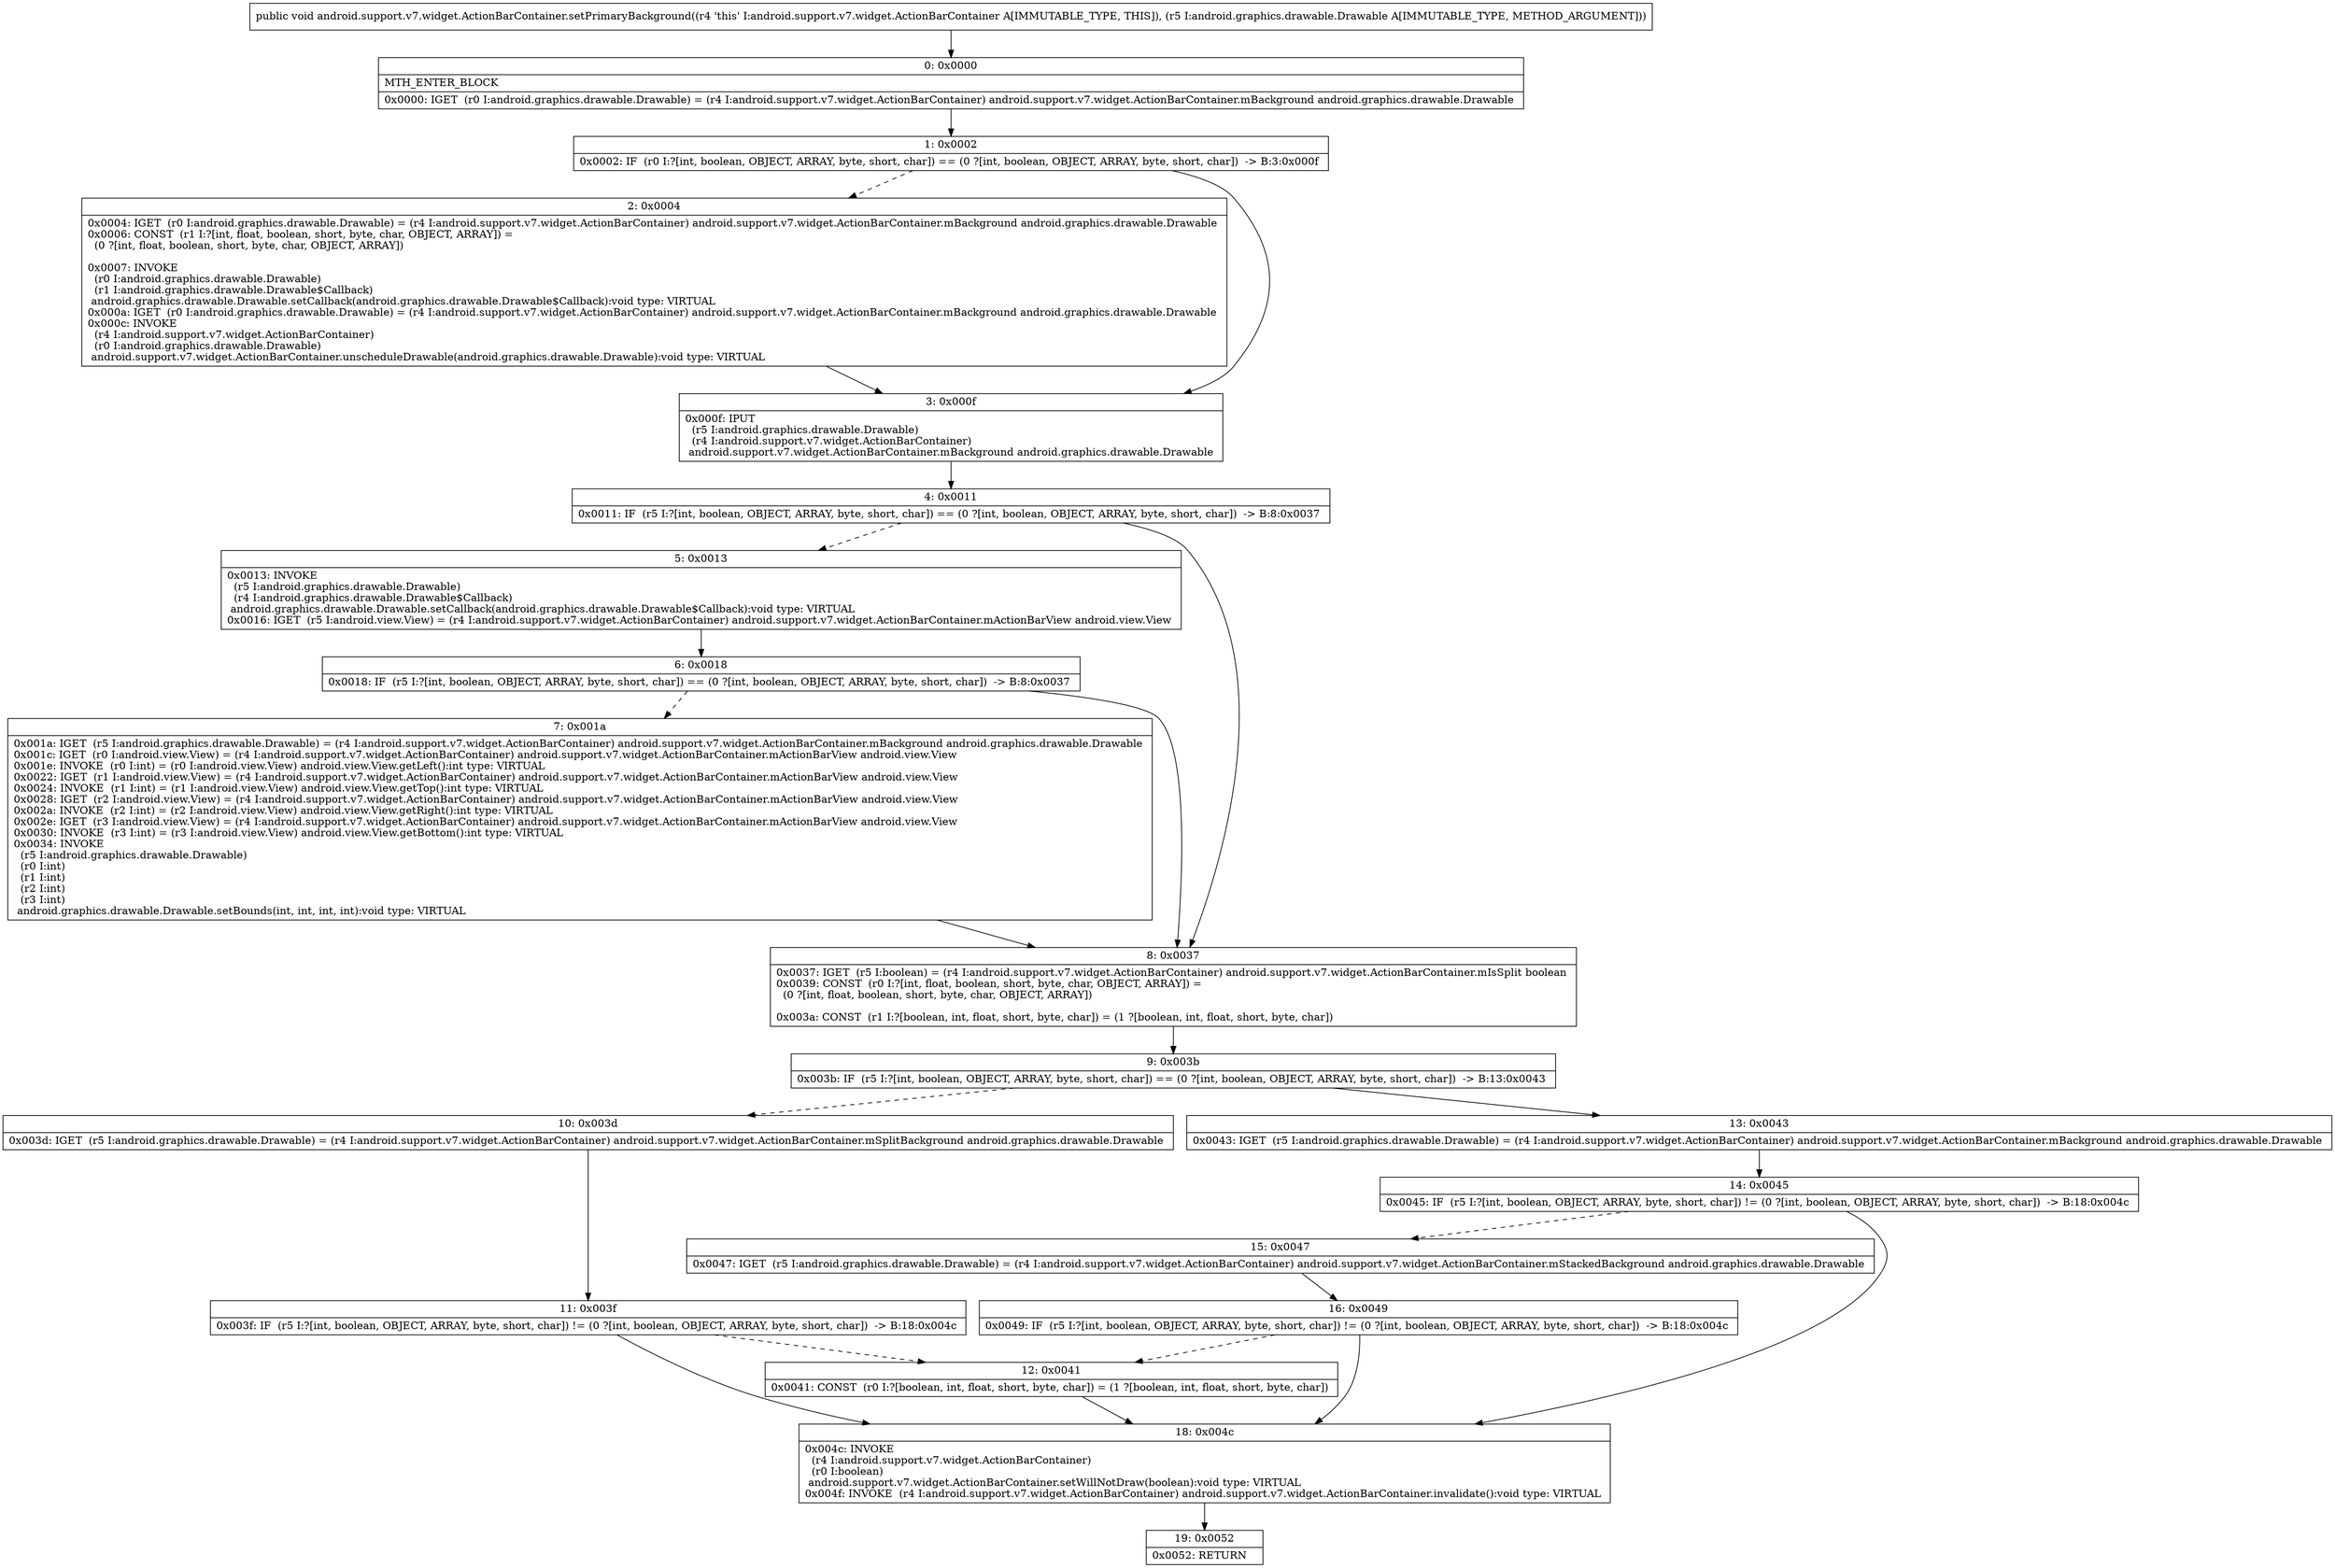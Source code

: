 digraph "CFG forandroid.support.v7.widget.ActionBarContainer.setPrimaryBackground(Landroid\/graphics\/drawable\/Drawable;)V" {
Node_0 [shape=record,label="{0\:\ 0x0000|MTH_ENTER_BLOCK\l|0x0000: IGET  (r0 I:android.graphics.drawable.Drawable) = (r4 I:android.support.v7.widget.ActionBarContainer) android.support.v7.widget.ActionBarContainer.mBackground android.graphics.drawable.Drawable \l}"];
Node_1 [shape=record,label="{1\:\ 0x0002|0x0002: IF  (r0 I:?[int, boolean, OBJECT, ARRAY, byte, short, char]) == (0 ?[int, boolean, OBJECT, ARRAY, byte, short, char])  \-\> B:3:0x000f \l}"];
Node_2 [shape=record,label="{2\:\ 0x0004|0x0004: IGET  (r0 I:android.graphics.drawable.Drawable) = (r4 I:android.support.v7.widget.ActionBarContainer) android.support.v7.widget.ActionBarContainer.mBackground android.graphics.drawable.Drawable \l0x0006: CONST  (r1 I:?[int, float, boolean, short, byte, char, OBJECT, ARRAY]) = \l  (0 ?[int, float, boolean, short, byte, char, OBJECT, ARRAY])\l \l0x0007: INVOKE  \l  (r0 I:android.graphics.drawable.Drawable)\l  (r1 I:android.graphics.drawable.Drawable$Callback)\l android.graphics.drawable.Drawable.setCallback(android.graphics.drawable.Drawable$Callback):void type: VIRTUAL \l0x000a: IGET  (r0 I:android.graphics.drawable.Drawable) = (r4 I:android.support.v7.widget.ActionBarContainer) android.support.v7.widget.ActionBarContainer.mBackground android.graphics.drawable.Drawable \l0x000c: INVOKE  \l  (r4 I:android.support.v7.widget.ActionBarContainer)\l  (r0 I:android.graphics.drawable.Drawable)\l android.support.v7.widget.ActionBarContainer.unscheduleDrawable(android.graphics.drawable.Drawable):void type: VIRTUAL \l}"];
Node_3 [shape=record,label="{3\:\ 0x000f|0x000f: IPUT  \l  (r5 I:android.graphics.drawable.Drawable)\l  (r4 I:android.support.v7.widget.ActionBarContainer)\l android.support.v7.widget.ActionBarContainer.mBackground android.graphics.drawable.Drawable \l}"];
Node_4 [shape=record,label="{4\:\ 0x0011|0x0011: IF  (r5 I:?[int, boolean, OBJECT, ARRAY, byte, short, char]) == (0 ?[int, boolean, OBJECT, ARRAY, byte, short, char])  \-\> B:8:0x0037 \l}"];
Node_5 [shape=record,label="{5\:\ 0x0013|0x0013: INVOKE  \l  (r5 I:android.graphics.drawable.Drawable)\l  (r4 I:android.graphics.drawable.Drawable$Callback)\l android.graphics.drawable.Drawable.setCallback(android.graphics.drawable.Drawable$Callback):void type: VIRTUAL \l0x0016: IGET  (r5 I:android.view.View) = (r4 I:android.support.v7.widget.ActionBarContainer) android.support.v7.widget.ActionBarContainer.mActionBarView android.view.View \l}"];
Node_6 [shape=record,label="{6\:\ 0x0018|0x0018: IF  (r5 I:?[int, boolean, OBJECT, ARRAY, byte, short, char]) == (0 ?[int, boolean, OBJECT, ARRAY, byte, short, char])  \-\> B:8:0x0037 \l}"];
Node_7 [shape=record,label="{7\:\ 0x001a|0x001a: IGET  (r5 I:android.graphics.drawable.Drawable) = (r4 I:android.support.v7.widget.ActionBarContainer) android.support.v7.widget.ActionBarContainer.mBackground android.graphics.drawable.Drawable \l0x001c: IGET  (r0 I:android.view.View) = (r4 I:android.support.v7.widget.ActionBarContainer) android.support.v7.widget.ActionBarContainer.mActionBarView android.view.View \l0x001e: INVOKE  (r0 I:int) = (r0 I:android.view.View) android.view.View.getLeft():int type: VIRTUAL \l0x0022: IGET  (r1 I:android.view.View) = (r4 I:android.support.v7.widget.ActionBarContainer) android.support.v7.widget.ActionBarContainer.mActionBarView android.view.View \l0x0024: INVOKE  (r1 I:int) = (r1 I:android.view.View) android.view.View.getTop():int type: VIRTUAL \l0x0028: IGET  (r2 I:android.view.View) = (r4 I:android.support.v7.widget.ActionBarContainer) android.support.v7.widget.ActionBarContainer.mActionBarView android.view.View \l0x002a: INVOKE  (r2 I:int) = (r2 I:android.view.View) android.view.View.getRight():int type: VIRTUAL \l0x002e: IGET  (r3 I:android.view.View) = (r4 I:android.support.v7.widget.ActionBarContainer) android.support.v7.widget.ActionBarContainer.mActionBarView android.view.View \l0x0030: INVOKE  (r3 I:int) = (r3 I:android.view.View) android.view.View.getBottom():int type: VIRTUAL \l0x0034: INVOKE  \l  (r5 I:android.graphics.drawable.Drawable)\l  (r0 I:int)\l  (r1 I:int)\l  (r2 I:int)\l  (r3 I:int)\l android.graphics.drawable.Drawable.setBounds(int, int, int, int):void type: VIRTUAL \l}"];
Node_8 [shape=record,label="{8\:\ 0x0037|0x0037: IGET  (r5 I:boolean) = (r4 I:android.support.v7.widget.ActionBarContainer) android.support.v7.widget.ActionBarContainer.mIsSplit boolean \l0x0039: CONST  (r0 I:?[int, float, boolean, short, byte, char, OBJECT, ARRAY]) = \l  (0 ?[int, float, boolean, short, byte, char, OBJECT, ARRAY])\l \l0x003a: CONST  (r1 I:?[boolean, int, float, short, byte, char]) = (1 ?[boolean, int, float, short, byte, char]) \l}"];
Node_9 [shape=record,label="{9\:\ 0x003b|0x003b: IF  (r5 I:?[int, boolean, OBJECT, ARRAY, byte, short, char]) == (0 ?[int, boolean, OBJECT, ARRAY, byte, short, char])  \-\> B:13:0x0043 \l}"];
Node_10 [shape=record,label="{10\:\ 0x003d|0x003d: IGET  (r5 I:android.graphics.drawable.Drawable) = (r4 I:android.support.v7.widget.ActionBarContainer) android.support.v7.widget.ActionBarContainer.mSplitBackground android.graphics.drawable.Drawable \l}"];
Node_11 [shape=record,label="{11\:\ 0x003f|0x003f: IF  (r5 I:?[int, boolean, OBJECT, ARRAY, byte, short, char]) != (0 ?[int, boolean, OBJECT, ARRAY, byte, short, char])  \-\> B:18:0x004c \l}"];
Node_12 [shape=record,label="{12\:\ 0x0041|0x0041: CONST  (r0 I:?[boolean, int, float, short, byte, char]) = (1 ?[boolean, int, float, short, byte, char]) \l}"];
Node_13 [shape=record,label="{13\:\ 0x0043|0x0043: IGET  (r5 I:android.graphics.drawable.Drawable) = (r4 I:android.support.v7.widget.ActionBarContainer) android.support.v7.widget.ActionBarContainer.mBackground android.graphics.drawable.Drawable \l}"];
Node_14 [shape=record,label="{14\:\ 0x0045|0x0045: IF  (r5 I:?[int, boolean, OBJECT, ARRAY, byte, short, char]) != (0 ?[int, boolean, OBJECT, ARRAY, byte, short, char])  \-\> B:18:0x004c \l}"];
Node_15 [shape=record,label="{15\:\ 0x0047|0x0047: IGET  (r5 I:android.graphics.drawable.Drawable) = (r4 I:android.support.v7.widget.ActionBarContainer) android.support.v7.widget.ActionBarContainer.mStackedBackground android.graphics.drawable.Drawable \l}"];
Node_16 [shape=record,label="{16\:\ 0x0049|0x0049: IF  (r5 I:?[int, boolean, OBJECT, ARRAY, byte, short, char]) != (0 ?[int, boolean, OBJECT, ARRAY, byte, short, char])  \-\> B:18:0x004c \l}"];
Node_18 [shape=record,label="{18\:\ 0x004c|0x004c: INVOKE  \l  (r4 I:android.support.v7.widget.ActionBarContainer)\l  (r0 I:boolean)\l android.support.v7.widget.ActionBarContainer.setWillNotDraw(boolean):void type: VIRTUAL \l0x004f: INVOKE  (r4 I:android.support.v7.widget.ActionBarContainer) android.support.v7.widget.ActionBarContainer.invalidate():void type: VIRTUAL \l}"];
Node_19 [shape=record,label="{19\:\ 0x0052|0x0052: RETURN   \l}"];
MethodNode[shape=record,label="{public void android.support.v7.widget.ActionBarContainer.setPrimaryBackground((r4 'this' I:android.support.v7.widget.ActionBarContainer A[IMMUTABLE_TYPE, THIS]), (r5 I:android.graphics.drawable.Drawable A[IMMUTABLE_TYPE, METHOD_ARGUMENT])) }"];
MethodNode -> Node_0;
Node_0 -> Node_1;
Node_1 -> Node_2[style=dashed];
Node_1 -> Node_3;
Node_2 -> Node_3;
Node_3 -> Node_4;
Node_4 -> Node_5[style=dashed];
Node_4 -> Node_8;
Node_5 -> Node_6;
Node_6 -> Node_7[style=dashed];
Node_6 -> Node_8;
Node_7 -> Node_8;
Node_8 -> Node_9;
Node_9 -> Node_10[style=dashed];
Node_9 -> Node_13;
Node_10 -> Node_11;
Node_11 -> Node_12[style=dashed];
Node_11 -> Node_18;
Node_12 -> Node_18;
Node_13 -> Node_14;
Node_14 -> Node_15[style=dashed];
Node_14 -> Node_18;
Node_15 -> Node_16;
Node_16 -> Node_18;
Node_16 -> Node_12[style=dashed];
Node_18 -> Node_19;
}

